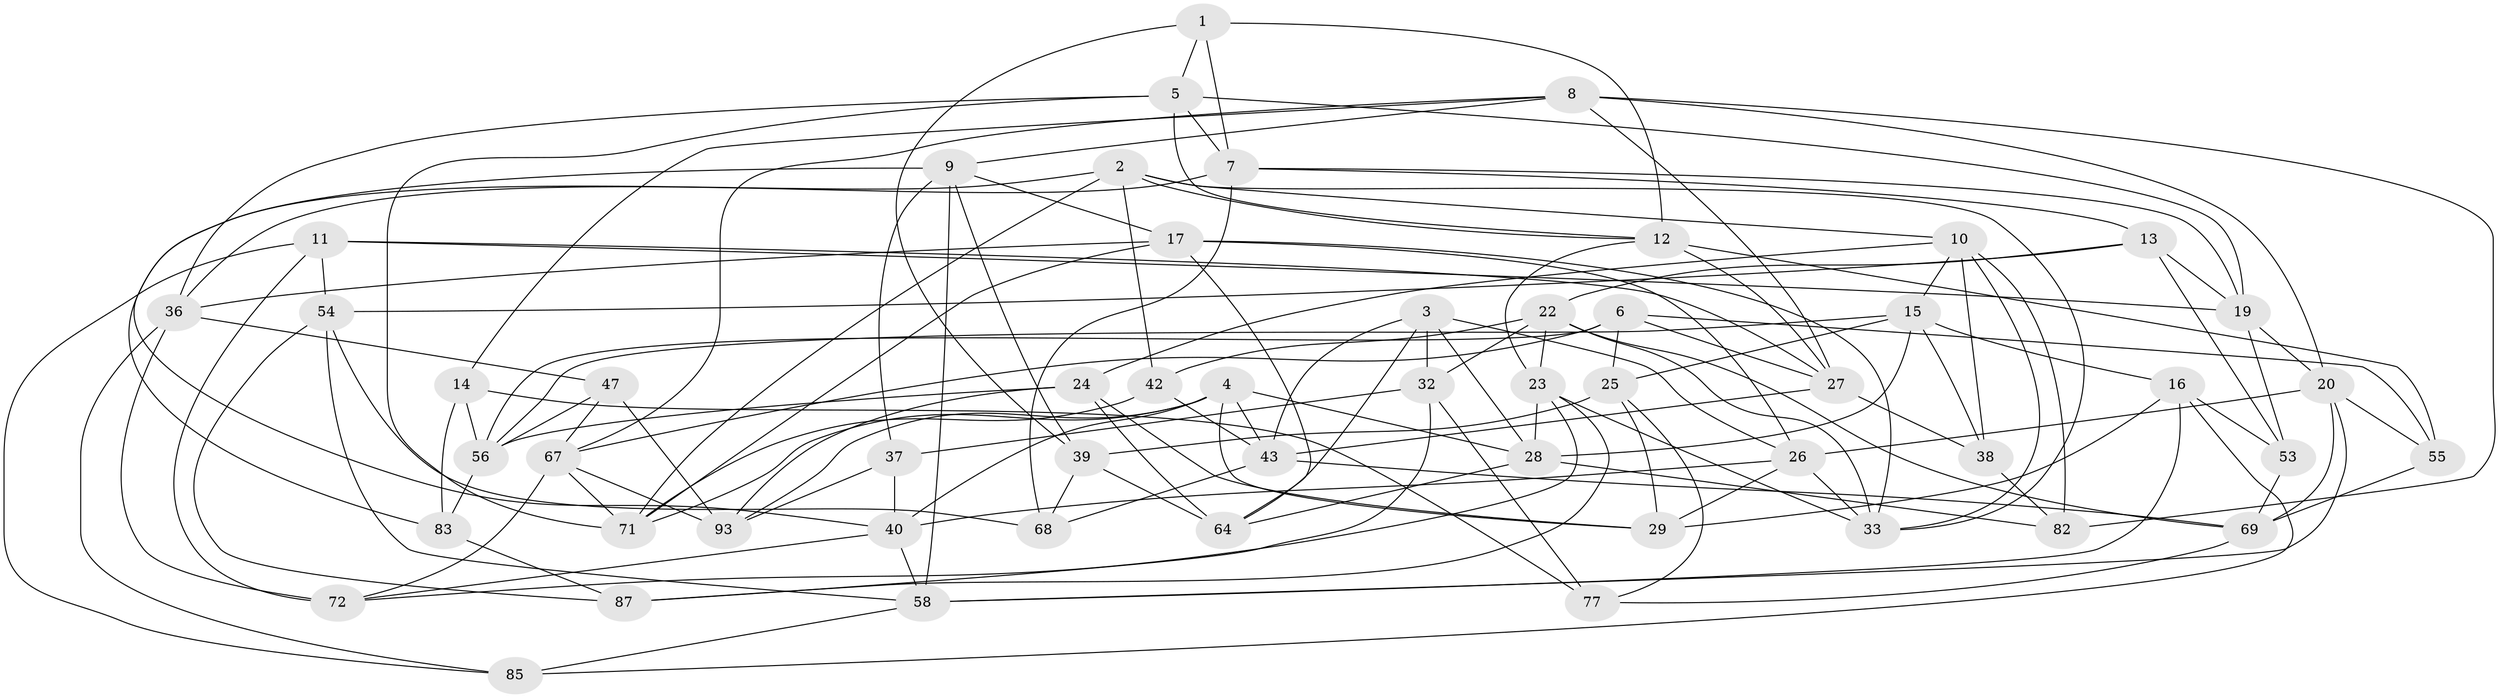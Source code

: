 // original degree distribution, {4: 1.0}
// Generated by graph-tools (version 1.1) at 2025/11/02/27/25 16:11:42]
// undirected, 54 vertices, 141 edges
graph export_dot {
graph [start="1"]
  node [color=gray90,style=filled];
  1;
  2 [super="+35"];
  3 [super="+51"];
  4 [super="+80"];
  5 [super="+92"];
  6 [super="+44"];
  7 [super="+75"];
  8 [super="+18"];
  9 [super="+45"];
  10 [super="+63"];
  11 [super="+21"];
  12 [super="+52"];
  13 [super="+30"];
  14;
  15 [super="+41"];
  16 [super="+60"];
  17 [super="+79"];
  19 [super="+76"];
  20 [super="+73"];
  22 [super="+59"];
  23 [super="+62"];
  24 [super="+46"];
  25 [super="+34"];
  26 [super="+31"];
  27 [super="+61"];
  28 [super="+50"];
  29 [super="+49"];
  32 [super="+89"];
  33 [super="+91"];
  36 [super="+66"];
  37;
  38;
  39 [super="+57"];
  40 [super="+48"];
  42;
  43 [super="+81"];
  47;
  53;
  54 [super="+65"];
  55;
  56 [super="+90"];
  58 [super="+78"];
  64 [super="+70"];
  67 [super="+86"];
  68;
  69 [super="+88"];
  71 [super="+74"];
  72 [super="+84"];
  77;
  82;
  83;
  85;
  87;
  93 [super="+94"];
  1 -- 7;
  1 -- 5;
  1 -- 39;
  1 -- 12;
  2 -- 12;
  2 -- 42;
  2 -- 83;
  2 -- 10;
  2 -- 33;
  2 -- 71;
  3 -- 26;
  3 -- 43;
  3 -- 32 [weight=2];
  3 -- 64;
  3 -- 28;
  4 -- 28;
  4 -- 93;
  4 -- 71;
  4 -- 29;
  4 -- 40;
  4 -- 43;
  5 -- 36;
  5 -- 7;
  5 -- 71;
  5 -- 12;
  5 -- 19;
  6 -- 67;
  6 -- 25 [weight=2];
  6 -- 27;
  6 -- 56;
  6 -- 55;
  7 -- 19;
  7 -- 68;
  7 -- 36;
  7 -- 13;
  8 -- 82;
  8 -- 67;
  8 -- 27;
  8 -- 14;
  8 -- 20;
  8 -- 9;
  9 -- 58;
  9 -- 17;
  9 -- 40;
  9 -- 37;
  9 -- 39;
  10 -- 38;
  10 -- 82;
  10 -- 24;
  10 -- 15;
  10 -- 33;
  11 -- 72 [weight=2];
  11 -- 27;
  11 -- 19;
  11 -- 85;
  11 -- 54;
  12 -- 23;
  12 -- 27;
  12 -- 55;
  13 -- 54 [weight=2];
  13 -- 53;
  13 -- 22;
  13 -- 19;
  14 -- 56;
  14 -- 77;
  14 -- 83;
  15 -- 16;
  15 -- 38;
  15 -- 56;
  15 -- 28;
  15 -- 25;
  16 -- 85;
  16 -- 29 [weight=2];
  16 -- 58;
  16 -- 53;
  17 -- 33;
  17 -- 26;
  17 -- 71;
  17 -- 36;
  17 -- 64;
  19 -- 53;
  19 -- 20;
  20 -- 55;
  20 -- 26;
  20 -- 58;
  20 -- 69;
  22 -- 42;
  22 -- 32;
  22 -- 69;
  22 -- 23;
  22 -- 33;
  23 -- 28;
  23 -- 72;
  23 -- 33;
  23 -- 87;
  24 -- 56;
  24 -- 29;
  24 -- 64;
  24 -- 93 [weight=2];
  25 -- 77;
  25 -- 39;
  25 -- 29;
  26 -- 33;
  26 -- 40;
  26 -- 29;
  27 -- 38;
  27 -- 43;
  28 -- 64;
  28 -- 82;
  32 -- 37;
  32 -- 77;
  32 -- 87;
  36 -- 72;
  36 -- 85;
  36 -- 47;
  37 -- 93;
  37 -- 40;
  38 -- 82;
  39 -- 68;
  39 -- 64 [weight=2];
  40 -- 72;
  40 -- 58;
  42 -- 71;
  42 -- 43;
  43 -- 68;
  43 -- 69;
  47 -- 93;
  47 -- 67;
  47 -- 56;
  53 -- 69;
  54 -- 58;
  54 -- 68;
  54 -- 87;
  55 -- 69;
  56 -- 83;
  58 -- 85;
  67 -- 71;
  67 -- 72;
  67 -- 93;
  69 -- 77;
  83 -- 87;
}
